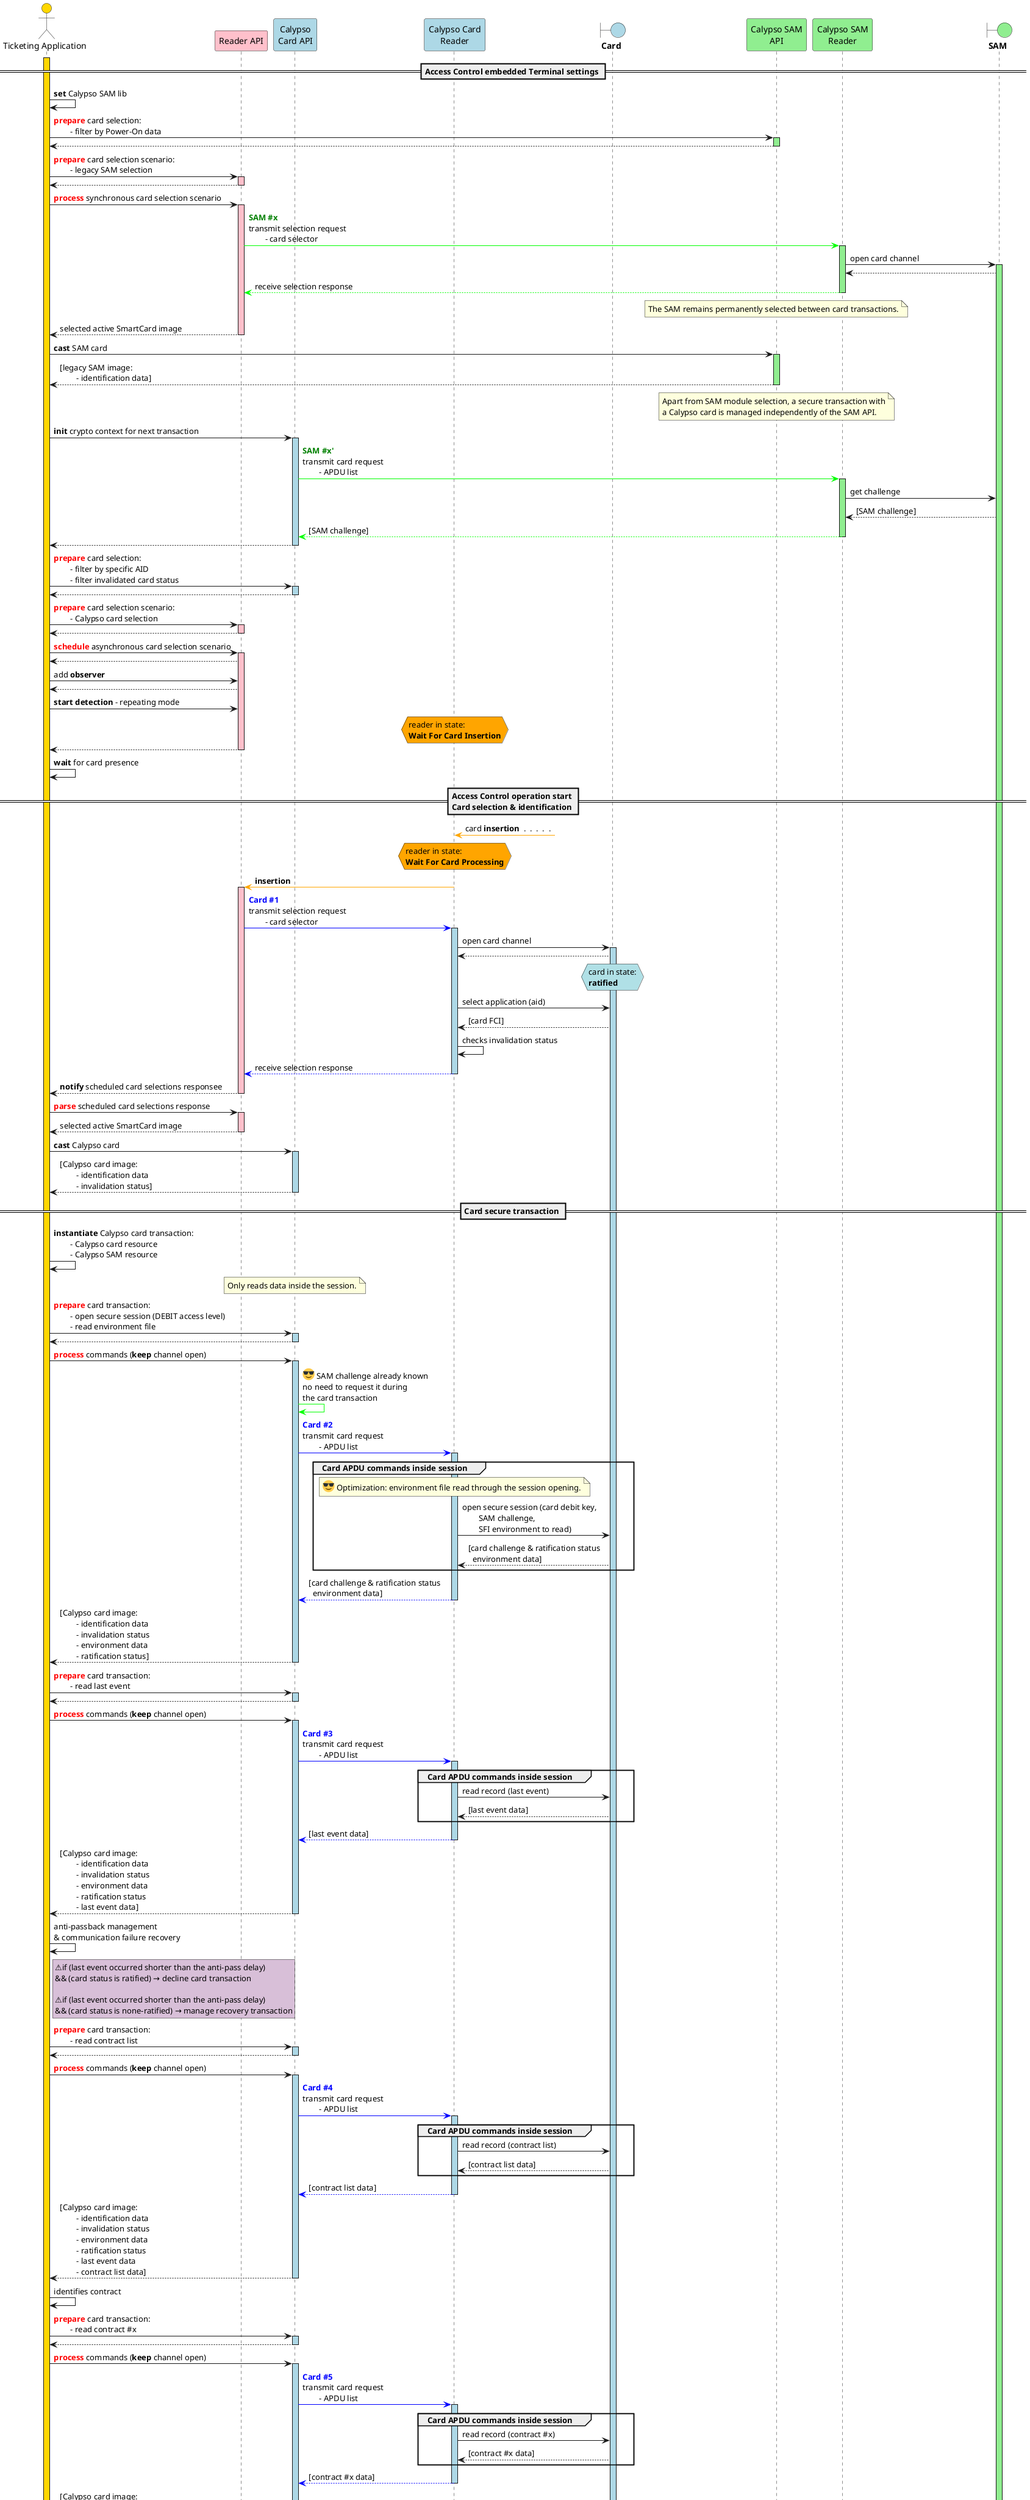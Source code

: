 @startuml

'skinparam ClassBorderColor #F1C40F
skinparam ClassBorderColor #D4AC0D
skinparam stereotypeABorderColor #A9DCDF
skinparam stereotypeIBorderColor #B4A7E5
skinparam stereotypeCBorderColor #ADD1B2
skinparam stereotypeEBorderColor #EB93DF
skinparam shadowing false

skinparam StateBorderColor #D4AC0D
skinparam ActivityBorderColor #D4AC0D

' Red
skinparam ClassBackgroundColor<<red>> #FDEDEC
skinparam ClassBorderColor<<red>> #E74C3C
hide <<red>> stereotype
' Purple
skinparam ClassBackgroundColor<<purple>> #F4ECF7
skinparam ClassBorderColor<<purple>> #8E44AD
hide <<purple>> stereotype
' blue
skinparam ClassBackgroundColor<<blue>> #EBF5FB
skinparam ClassBorderColor<<blue>> #3498DB
hide <<blue>> stereotype
' Green
skinparam ClassBackgroundColor<<green>> #EAFAF1
skinparam ClassBorderColor<<green>> #2ECC71
hide <<green>> stereotype

' Orange
skinparam ClassBackgroundColor<<orange>> #FDF2E9
skinparam ClassBorderColor<<orange>> #E67E22
hide <<orange>> stereotype

' Grey
skinparam ClassBackgroundColor<<grey>> #EAECEE
skinparam ClassBorderColor<<grey>> #2C3E50
hide <<grey>> stereotype

actor "Ticketing Application" as app #gold
participant "Reader API" as rapi #pink
participant "Calypso\nCard API" as capi #lightBlue
participant "Calypso Card\nReader" as cardReader #lightBlue
boundary "**Card**" as card #lightBlue
participant "Calypso SAM\nAPI" as sapi #lightGreen
participant "Calypso SAM\nReader" as samReader #lightGreen
boundary "**SAM**" as sam #lightGreen

activate app #gold
'activate sam #lightGreen

== Access Control embedded Terminal settings ==

app->app: **set** Calypso SAM lib

app->sapi: <font color=red>**prepare**</font> card selection:\n\t- filter by Power-On data
activate sapi  #lightGreen
sapi-->app
deactivate sapi

app->rapi: <font color=red>**prepare**</font> card selection scenario:\n\t- legacy SAM selection
activate rapi  #pink
rapi-->app
deactivate rapi


app->rapi: <font color=red>**process**</font> synchronous card selection scenario
activate rapi  #pink
rapi-[#00FF00]>samReader: <font color=green>**SAM #x**</font>\ntransmit selection request\n\t- card selector
activate samReader #lightGreen

samReader->sam: open card channel
activate sam #lightGreen
sam-->samReader

samReader--[#00FF00]>rapi: receive selection response
deactivate samReader

note over sapi
    The SAM remains permanently selected between card transactions.
end note


rapi-->app: selected active SmartCard image
deactivate rapi

app->sapi: **cast** SAM card
activate sapi  #lightGreen
sapi-->app: [legacy SAM image:\n\t- identification data]
deactivate sapi

note over sapi
    Apart from SAM module selection, a secure transaction with
    a Calypso card is managed independently of the SAM API.
end note

app->capi: **init** crypto context for next transaction
activate capi  #lightBlue

capi-[#00FF00]>samReader: <font color=green>**SAM #x'**</font>\ntransmit card request\n\t- APDU list
activate samReader #lightGreen
samReader->sam: get challenge
sam-->samReader: [SAM challenge]
samReader-[#00FF00]->capi: [SAM challenge]
deactivate samReader

capi-->app
deactivate capi


app->capi: <font color=red>**prepare**</font> card selection:\n\t- filter by specific AID\n\t- filter invalidated card status
activate capi  #lightBlue
capi-->app
deactivate capi

app->rapi: <font color=red>**prepare**</font> card selection scenario:\n\t- Calypso card selection
activate rapi  #pink
rapi-->app
deactivate rapi

app->rapi: <font color=red>**schedule**</font> asynchronous card selection scenario
activate rapi  #pink
rapi-->app

app->rapi: add **observer**
rapi-->app
app->rapi: **start detection** - repeating mode

hnote over cardReader #Orange
reader in state:
**Wait For Card Insertion**
endhnote

rapi-->app

deactivate rapi

app->app: **wait** for card presence

== Access Control operation start\nCard selection & identification ==

cardReader<[#Orange]-? : card **insertion**  .  .  .  .  .

hnote over cardReader #Orange
reader in state:
**Wait For Card Processing**
endhnote

cardReader-[#Orange]>rapi: **insertion**

activate rapi  #pink
rapi-[#0000FF]>cardReader: <font color=blue>**Card #1**</font>\ntransmit selection request\n\t- card selector
activate cardReader #lightBlue

cardReader->card: open card channel
activate card #lightBlue
card-->cardReader

hnote over card #PowderBlue
card in state:
**ratified**
endhnote

cardReader->card: select application (aid)
card-->cardReader: [card FCI]
cardReader->cardReader: checks invalidation status

cardReader--[#0000FF]>rapi: receive selection response
deactivate cardReader

rapi-->app: **notify** scheduled card selections responsee
deactivate rapi


app->rapi: <font color=red>**parse**</font> scheduled card selections response
activate rapi  #pink
rapi-->app: selected active SmartCard image
deactivate rapi

app->capi: **cast** Calypso card
activate capi  #lightBlue
capi-->app: [Calypso card image:\n\t- identification data\n\t- invalidation status]

deactivate capi

== Card secure transaction ==

app->app: **instantiate** Calypso card transaction:\n\t- Calypso card resource\n\t- Calypso SAM resource

note over capi
    Only reads data inside the session.
end note


app->capi: <font color=red>**prepare**</font> card transaction:\n\t- open secure session (DEBIT access level)\n\t- read environment file
activate capi  #lightBlue
capi-->app
deactivate capi

app->capi: <font color=red>**process**</font> commands (**keep** channel open)
activate capi  #lightBlue

capi-[#00FF00]>capi: <:sunglasses:> SAM challenge already known\nno need to request it during\nthe card transaction


capi-[#0000FF]>cardReader: <font color=blue>**Card #2**</font>\ntransmit card request\n\t- APDU list
activate cardReader #lightBlue

group Card APDU commands inside session
note over cardReader
    <:sunglasses:> Optimization: environment file read through the session opening.
end note

    cardReader->card: open secure session (card debit key,\n\tSAM challenge,\n\tSFI environment to read)
    card-->cardReader: [card challenge & ratification status\n  environment data]
end

cardReader--[#0000FF]>capi: [card challenge & ratification status\n  environment data]
deactivate cardReader

capi-->app: [Calypso card image:\n\t- identification data\n\t- invalidation status\n\t- environment data\n\t- ratification status]
deactivate capi

app->capi: <font color=red>**prepare**</font> card transaction:\n\t- read last event
activate capi  #lightBlue
capi-->app
deactivate capi

app->capi: <font color=red>**process**</font> commands (**keep** channel open)
activate capi  #lightBlue

capi-[#0000FF]>cardReader: <font color=blue>**Card #3**</font>\ntransmit card request\n\t- APDU list
activate cardReader #lightBlue

group Card APDU commands inside session
    cardReader->card: read record (last event)
    card-->cardReader: [last event data]
end

cardReader--[#0000FF]>capi: [last event data]
deactivate cardReader

capi-->app: [Calypso card image:\n\t- identification data\n\t- invalidation status\n\t- environment data\n\t- ratification status\n\t- last event data]
deactivate capi

app->app: anti-passback management\n& communication failure recovery

rnote right app #Thistle
️⚠️if (last event occurred shorter than the anti-pass delay)
&& (card status is ratified) → decline card transaction

️⚠️if (last event occurred shorter than the anti-pass delay)
&& (card status is none-ratified) → manage recovery transaction
endrnote

app->capi: <font color=red>**prepare**</font> card transaction:\n\t- read contract list
activate capi  #lightBlue
capi-->app
deactivate capi

app->capi: <font color=red>**process**</font> commands (**keep** channel open)
activate capi  #lightBlue

capi-[#0000FF]>cardReader: <font color=blue>**Card #4**</font>\ntransmit card request\n\t- APDU list
activate cardReader #lightBlue

group Card APDU commands inside session
    cardReader->card: read record (contract list)
    card-->cardReader: [contract list data]
end

cardReader--[#0000FF]>capi: [contract list data]
deactivate cardReader

capi-->app: [Calypso card image:\n\t- identification data\n\t- invalidation status\n\t- environment data\n\t- ratification status\n\t- last event data\n\t- contract list data]
deactivate capi

app->app: identifies contract

app->capi: <font color=red>**prepare**</font> card transaction:\n\t- read contract #x
activate capi  #lightBlue
capi-->app
deactivate capi

app->capi: <font color=red>**process**</font> commands (**keep** channel open)
activate capi  #lightBlue

capi-[#0000FF]>cardReader: <font color=blue>**Card #5**</font>\ntransmit card request\n\t- APDU list
activate cardReader #lightBlue

group Card APDU commands inside session
    cardReader->card: read record (contract #x)
    card-->cardReader: [contract #x data]
end

cardReader--[#0000FF]>capi: [contract #x data]
deactivate cardReader

capi-->app: [Calypso card image:\n\t- identification data\n\t- invalidation status\n\t- environment data\n\t- ratification status\n\t- last event data\n\t- contract list data\n\t- contract #x data]
deactivate capi

app->app: identifies associated counter

app->capi: <font color=red>**prepare**</font> card transaction:\n\t- reader counter #x
activate capi  #lightBlue
capi-->app
deactivate capi

app->capi: <font color=red>**process**</font> commands (**keep** channel open)
activate capi  #lightBlue

capi-[#0000FF]>cardReader: <font color=blue>**Card #6**</font>\ntransmit card request\n\t- APDU list
activate cardReader #lightBlue

group Card APDU commands inside session
    cardReader->card: read record (counter #x)
    card-->cardReader: [counter #1 data]
end

cardReader--[#0000FF]>capi: [card challenge]
deactivate cardReader

capi-->app: [Calypso card image:\n\t- identification data\n\t- invalidation status\n\t- environment data\n\t- ratification status\n\t- last event data\n\t- contract list data\n\t- contract #x data\n\t- counter #x data]
deactivate capi

app->app: defines data to update

app->capi: <font color=red>**prepare**</font>:\n\t- decrease counter #x (new value)\n\t- append event record (new event)\n\t- close secure session (not ratified)
activate capi  #lightBlue

capi-->app
deactivate capi

app->capi: <font color=red>**process**</font> commands (**close** channel after)
activate capi  #lightBlue
capi->capi: anticipates the future card responses
note over capi
    If the current value of the counter #x were **unknown**, then the transmission of an additional card APDU
    message would be necessary to operate the decrease counter in a different message than the session closing.
end note

capi-[#00FF00]>samReader: <font color=green>**SAM #1**</font>\ntransmit card request\n\t- APDU list
activate samReader #lightGreen

note over samReader
    <:sunglasses:> All card session data managed within a single SAM command group.
end note

samReader->sam: select diversifier (card serial)
sam-->samReader
samReader->sam: digest init (opening data)
sam-->samReader
samReader->sam: digest update (read environment)
sam-->samReader
samReader->sam: digest update (last event)
sam-->samReader
samReader->sam: digest update (read contract list)
sam-->samReader
samReader->sam: digest update (read contract #x)
sam-->samReader
samReader->sam: digest update (read counters)
sam-->samReader
group <:sunglasses:> <font color=red>**anticipated**</font> Card APDU responses
    samReader->sam: digest update (decrease counter)
    sam-->samReader
    samReader->sam: digest update (append event record)
    sam-->samReader
end
samReader->sam: digest close
sam-->samReader: [SAM certificate]

samReader-[#00FF00]->capi: [SAM certificate]
deactivate samReader

capi-[#0000FF]>cardReader: <font color=blue>**Card #7**</font>\ntransmit card request\n\t- APDU list
activate cardReader #lightBlue

group Card APDU commands inside session
    cardReader->card: decrease counter (counter #1, value)
    rnote over card #Aquamarine
      data update is delayed
      in the volatile card's
      modification buffer
    endrnote
    card-->cardReader: [new counter value]
    cardReader->card: append record (event, data)
    rnote over card #Aquamarine
      data update is delayed
      in the volatile card's
      modification buffer
    endrnote
    card-->cardReader
end

cardReader->card: close secure session (SAM certificate,\n as **non-ratified**)
card->card: if the SAM certificate is authenticated,\ndata updates are commited atomically
    rnote over card #Aquamarine
      card data is updated
      modification buffer is emptied
    endrnote

hnote over card #PowderBlue
card in state:
**non-ratified**
endhnote
rnote left card #Thistle
⚠️ very short period during which a RF communication
loss could allow card data to be updated without the
terminal being able to get the card certificate
→ if this happens, a recovery transaction will need
to be managed afterward
endrnote
card-->cardReader: [card certificate]

note over cardReader
    <:sunglasses:> ratification command immediately performed after session closing
end note

cardReader->card: ratification command
hnote over card #PowderBlue
card in state:
**ratified**
endhnote
card-->cardReader: ack

cardReader-[#0000FF]->capi: [card certificate]
deactivate cardReader

hnote over cardReader #Orange
reader in state:
**Wait For Card Removal**
endhnote

== End of the contactless card transaction ==

capi-[#00FF00]>samReader: <font color=green>**SAM #2**</font>\ntransmit card request\n\t- APDU list
activate samReader #lightGreen
samReader->sam: digest authenticate (card certificate)
sam-->samReader: [authentication status]

samReader-[#00FF00]->capi: [authentification status]
deactivate samReader

capi-->app: [Calypso card image:\n\t- identification data\n\t- invalidation status\n\t- environment data\n\t- --ratification status--\n\t- last event data (updated)\n\t- contract list data\n\t- contract #x data\n\t- counter #x data (updated)]\nauthentification status
deactivate capi

app->app: card successfully authenticated <:champagne:>
app->? : notification & <size:18>**access granting**</size>

== End of the Access Control opertion ==

app->capi: **init** crypto context for next transaction
activate capi  #lightBlue

capi-[#00FF00]>samReader: <font color=green>**SAM #x'**</font>\ntransmit card request\n\t- APDU list
activate samReader #lightGreen
samReader->sam: get challenge
sam-->samReader: [SAM challenge]
samReader-[#00FF00]->capi: [SAM challenge]
deactivate samReader

capi-->app
deactivate capi

app->app: **wait** for card removal

deactivate card
destroy card
cardReader<[#Orange]-? : card **removal**  .  .  .  .  .

hnote over cardReader #Orange
reader in state:
**Wait For Card Insertion**
endhnote

cardReader-[#Orange]>rapi: **removal**

== ready for next card transaction ==

@enduml